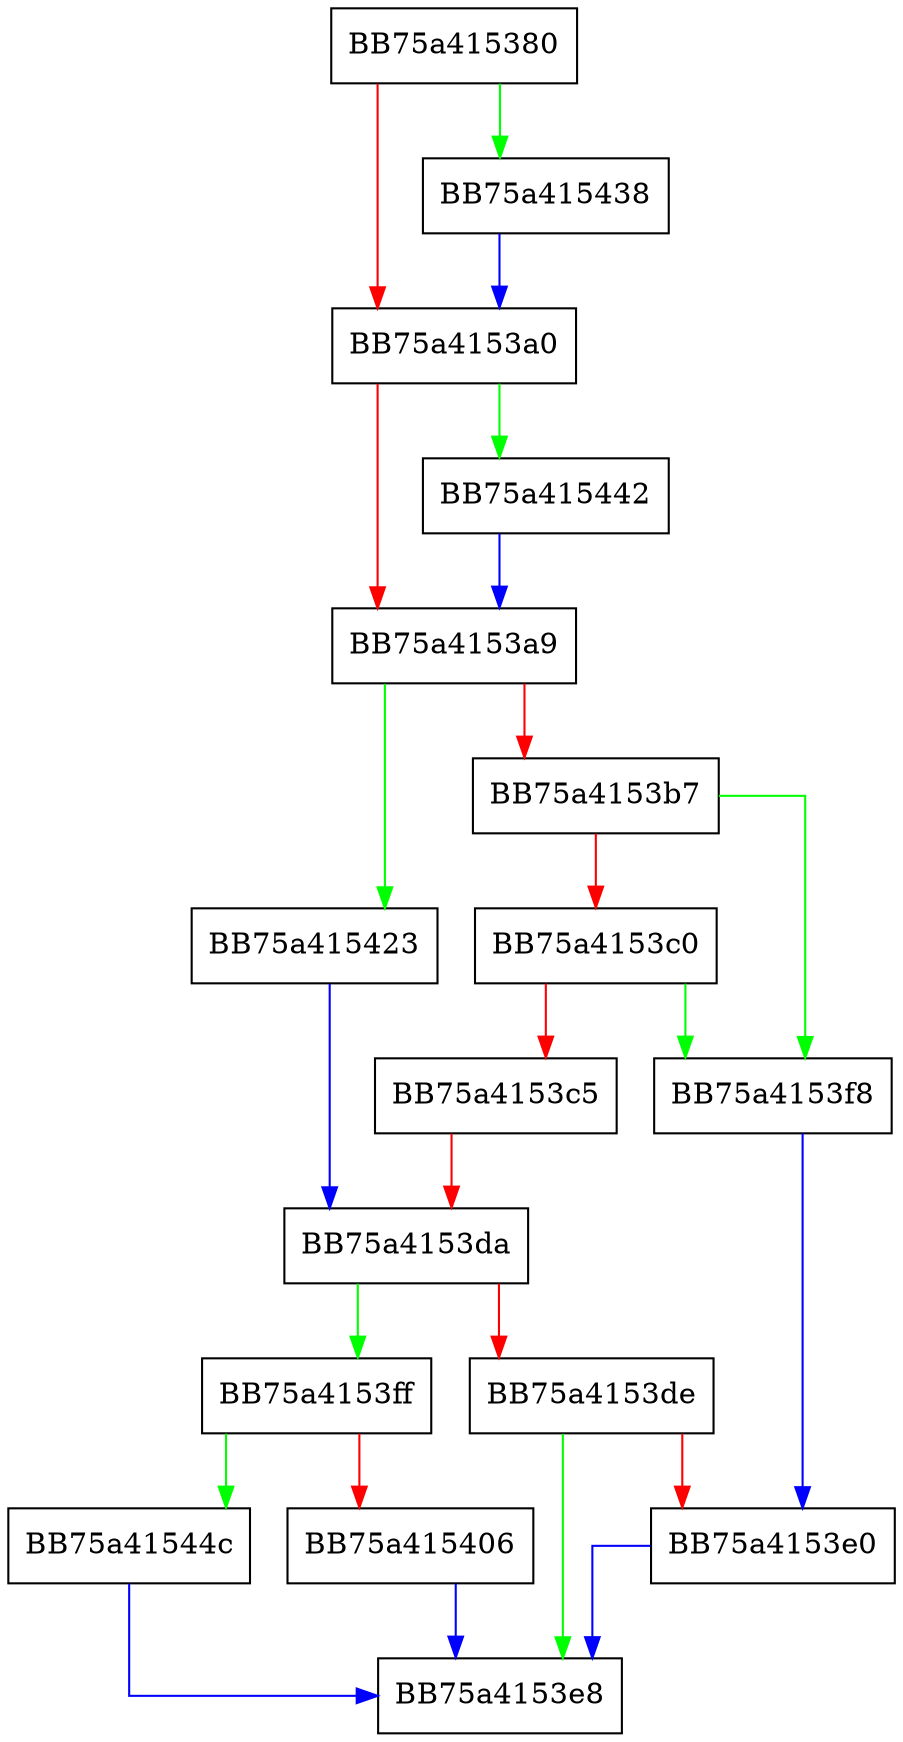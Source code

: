 digraph ConvertNormalizedPathToDosPath {
  node [shape="box"];
  graph [splines=ortho];
  BB75a415380 -> BB75a415438 [color="green"];
  BB75a415380 -> BB75a4153a0 [color="red"];
  BB75a4153a0 -> BB75a415442 [color="green"];
  BB75a4153a0 -> BB75a4153a9 [color="red"];
  BB75a4153a9 -> BB75a415423 [color="green"];
  BB75a4153a9 -> BB75a4153b7 [color="red"];
  BB75a4153b7 -> BB75a4153f8 [color="green"];
  BB75a4153b7 -> BB75a4153c0 [color="red"];
  BB75a4153c0 -> BB75a4153f8 [color="green"];
  BB75a4153c0 -> BB75a4153c5 [color="red"];
  BB75a4153c5 -> BB75a4153da [color="red"];
  BB75a4153da -> BB75a4153ff [color="green"];
  BB75a4153da -> BB75a4153de [color="red"];
  BB75a4153de -> BB75a4153e8 [color="green"];
  BB75a4153de -> BB75a4153e0 [color="red"];
  BB75a4153e0 -> BB75a4153e8 [color="blue"];
  BB75a4153f8 -> BB75a4153e0 [color="blue"];
  BB75a4153ff -> BB75a41544c [color="green"];
  BB75a4153ff -> BB75a415406 [color="red"];
  BB75a415406 -> BB75a4153e8 [color="blue"];
  BB75a415423 -> BB75a4153da [color="blue"];
  BB75a415438 -> BB75a4153a0 [color="blue"];
  BB75a415442 -> BB75a4153a9 [color="blue"];
  BB75a41544c -> BB75a4153e8 [color="blue"];
}